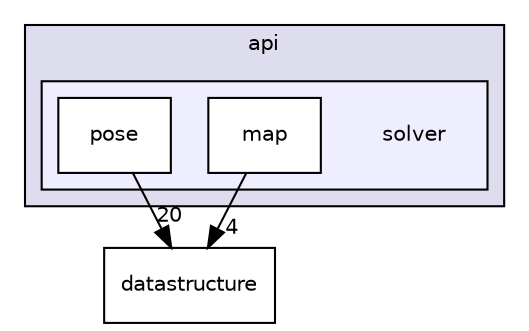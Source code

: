 digraph "interfaces/api/solver" {
  compound=true
  node [ fontsize="10", fontname="Helvetica"];
  edge [ labelfontsize="10", labelfontname="Helvetica"];
  subgraph clusterdir_5ccb2e05c35c6d85a94d42568a113e58 {
    graph [ bgcolor="#ddddee", pencolor="black", label="api" fontname="Helvetica", fontsize="10", URL="dir_5ccb2e05c35c6d85a94d42568a113e58.html"]
  subgraph clusterdir_dfc12365c7a5c1a5338f50289a7b0393 {
    graph [ bgcolor="#eeeeff", pencolor="black", label="" URL="dir_dfc12365c7a5c1a5338f50289a7b0393.html"];
    dir_dfc12365c7a5c1a5338f50289a7b0393 [shape=plaintext label="solver"];
    dir_b52459133eb49e287798344112eaa585 [shape=box label="map" color="black" fillcolor="white" style="filled" URL="dir_b52459133eb49e287798344112eaa585.html"];
    dir_428e3b7f3d393fda54277b7298426dbe [shape=box label="pose" color="black" fillcolor="white" style="filled" URL="dir_428e3b7f3d393fda54277b7298426dbe.html"];
  }
  }
  dir_3163639002ef67c6c12f1b2ccf7afca4 [shape=box label="datastructure" URL="dir_3163639002ef67c6c12f1b2ccf7afca4.html"];
  dir_b52459133eb49e287798344112eaa585->dir_3163639002ef67c6c12f1b2ccf7afca4 [headlabel="4", labeldistance=1.5 headhref="dir_000017_000023.html"];
  dir_428e3b7f3d393fda54277b7298426dbe->dir_3163639002ef67c6c12f1b2ccf7afca4 [headlabel="20", labeldistance=1.5 headhref="dir_000018_000023.html"];
}
